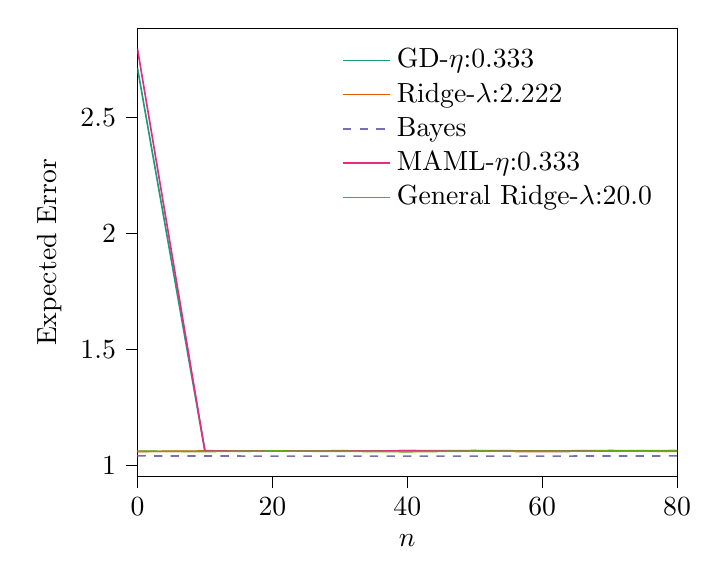 % This file was created with tikzplotlib v0.10.1.
\begin{tikzpicture}

\definecolor{chocolate217952}{RGB}{217,95,2}
\definecolor{darkcyan27158119}{RGB}{27,158,119}
\definecolor{darkgray176}{RGB}{176,176,176}
\definecolor{deeppink23141138}{RGB}{231,41,138}
\definecolor{lightslategray117112179}{RGB}{117,112,179}
\definecolor{olivedrab10216630}{RGB}{102,166,30}

\begin{axis}[
legend cell align={left},
legend style={fill opacity=0.8, draw opacity=1, text opacity=1, draw=none},
tick align=outside,
tick pos=left,
x grid style={darkgray176},
xlabel={\(\displaystyle n\)},
xmin=0, xmax=80,
xtick style={color=black},
y grid style={darkgray176},
ylabel={Expected Error},
ymin=0.953, ymax=2.886,
ytick style={color=black}
]
\addplot [semithick, darkcyan27158119]
table {%
0 2.715
10 1.064
20 1.063
30 1.063
40 1.064
50 1.065
60 1.063
70 1.065
80 1.064
90 1.064
};
\addlegendentry{GD-$\eta$:0.333}
\addplot [semithick, chocolate217952]
table {%
0 1.061
10 1.063
20 1.063
30 1.064
40 1.063
50 1.063
60 1.062
70 1.063
80 1.062
90 1.062
};
\addlegendentry{Ridge-$\lambda$:2.222}
\addplot [semithick, lightslategray117112179, dashed]
table {%
0 1.042
20 1.041
40 1.041
60 1.041
80 1.042
};
\addlegendentry{Bayes}
\addplot [semithick, deeppink23141138]
table {%
0 2.798
10 1.063
20 1.063
30 1.063
40 1.064
50 1.063
60 1.062
70 1.063
80 1.064
90 1.063
};
\addlegendentry{MAML-$\eta$:0.333}
\addplot [semithick, olivedrab10216630]
table {%
0 1.062
10 1.061
20 1.063
30 1.062
40 1.06
50 1.063
60 1.062
70 1.063
80 1.063
90 1.063
};
\addlegendentry{General Ridge-$\lambda$:20.0}
\end{axis}

\end{tikzpicture}
